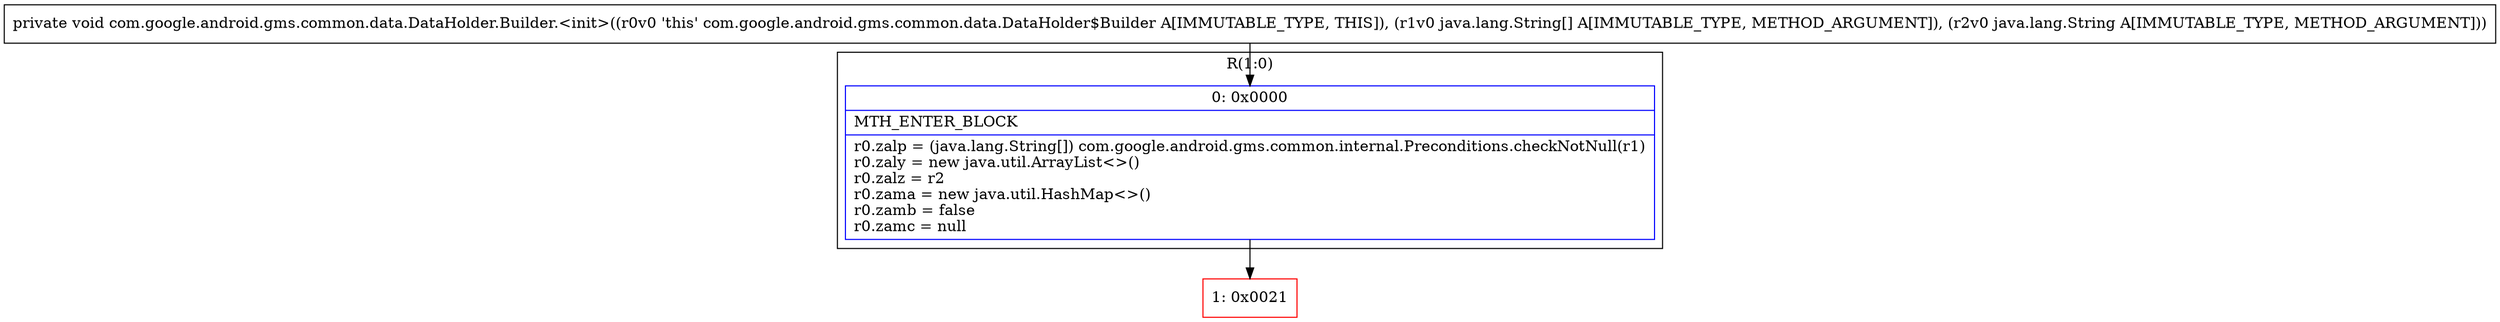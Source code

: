 digraph "CFG forcom.google.android.gms.common.data.DataHolder.Builder.\<init\>([Ljava\/lang\/String;Ljava\/lang\/String;)V" {
subgraph cluster_Region_101863298 {
label = "R(1:0)";
node [shape=record,color=blue];
Node_0 [shape=record,label="{0\:\ 0x0000|MTH_ENTER_BLOCK\l|r0.zalp = (java.lang.String[]) com.google.android.gms.common.internal.Preconditions.checkNotNull(r1)\lr0.zaly = new java.util.ArrayList\<\>()\lr0.zalz = r2\lr0.zama = new java.util.HashMap\<\>()\lr0.zamb = false\lr0.zamc = null\l}"];
}
Node_1 [shape=record,color=red,label="{1\:\ 0x0021}"];
MethodNode[shape=record,label="{private void com.google.android.gms.common.data.DataHolder.Builder.\<init\>((r0v0 'this' com.google.android.gms.common.data.DataHolder$Builder A[IMMUTABLE_TYPE, THIS]), (r1v0 java.lang.String[] A[IMMUTABLE_TYPE, METHOD_ARGUMENT]), (r2v0 java.lang.String A[IMMUTABLE_TYPE, METHOD_ARGUMENT])) }"];
MethodNode -> Node_0;
Node_0 -> Node_1;
}

